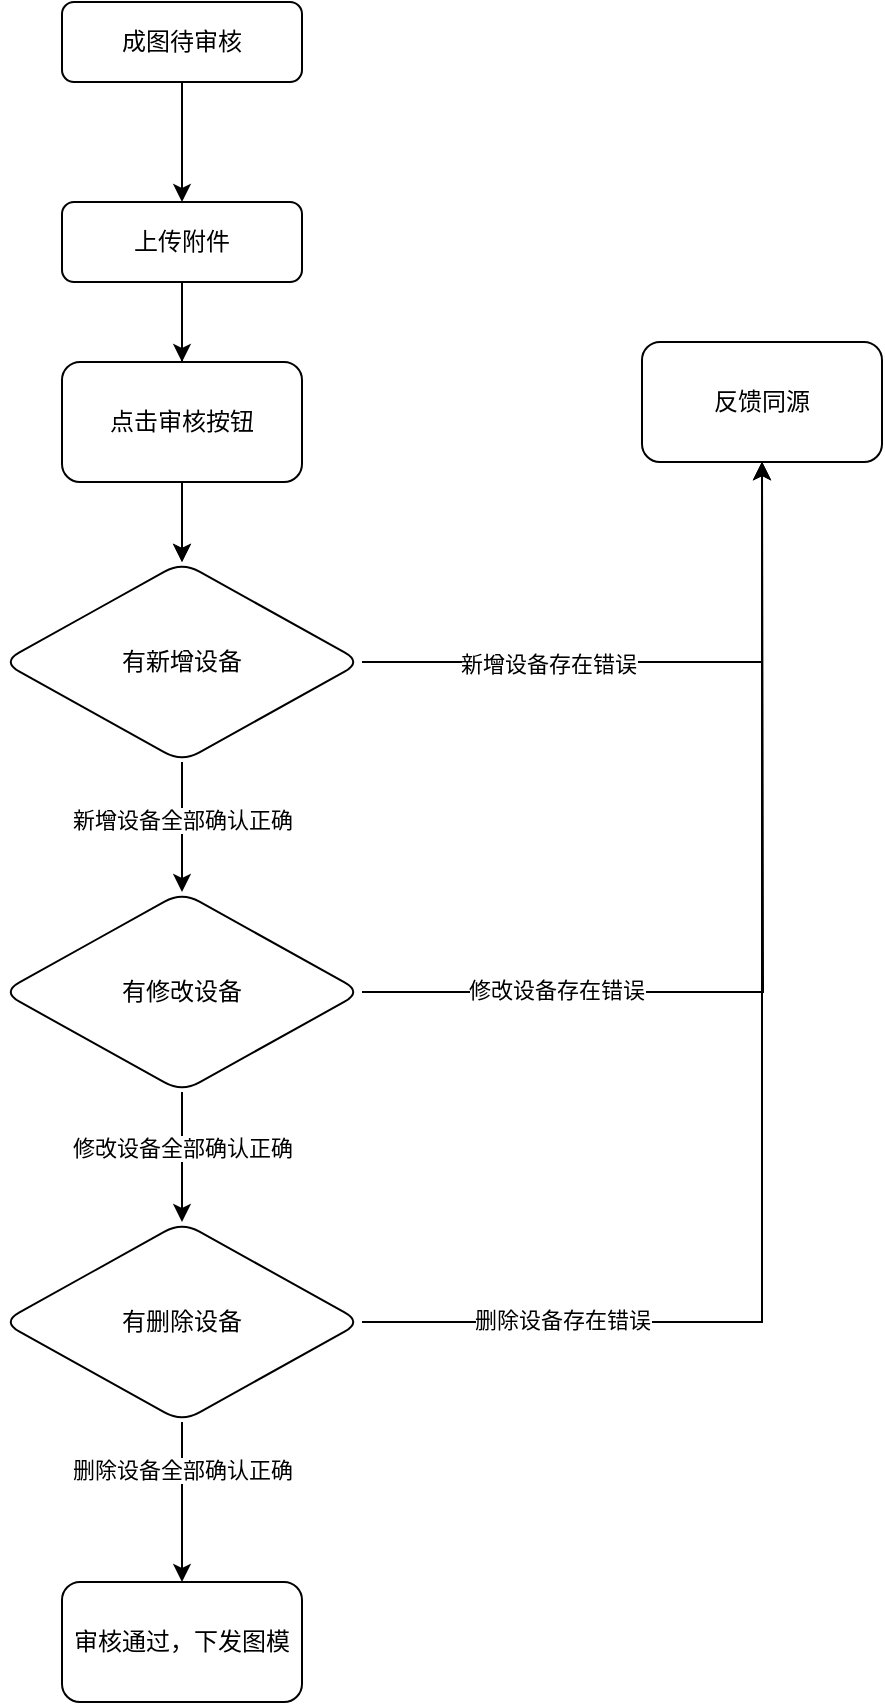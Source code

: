 <mxfile version="22.1.11" type="github">
  <diagram id="C5RBs43oDa-KdzZeNtuy" name="Page-1">
    <mxGraphModel dx="1434" dy="796" grid="1" gridSize="10" guides="1" tooltips="1" connect="1" arrows="1" fold="1" page="1" pageScale="1" pageWidth="827" pageHeight="1169" math="0" shadow="0">
      <root>
        <mxCell id="WIyWlLk6GJQsqaUBKTNV-0" />
        <mxCell id="WIyWlLk6GJQsqaUBKTNV-1" parent="WIyWlLk6GJQsqaUBKTNV-0" />
        <mxCell id="D9EsJ571kgZujvCMwtfL-5" value="" style="edgeStyle=orthogonalEdgeStyle;rounded=0;orthogonalLoop=1;jettySize=auto;html=1;" edge="1" parent="WIyWlLk6GJQsqaUBKTNV-1" source="WIyWlLk6GJQsqaUBKTNV-3" target="D9EsJ571kgZujvCMwtfL-4">
          <mxGeometry relative="1" as="geometry" />
        </mxCell>
        <mxCell id="WIyWlLk6GJQsqaUBKTNV-3" value="成图待审核" style="rounded=1;whiteSpace=wrap;html=1;fontSize=12;glass=0;strokeWidth=1;shadow=0;labelBackgroundColor=none;" parent="WIyWlLk6GJQsqaUBKTNV-1" vertex="1">
          <mxGeometry x="280" y="140" width="120" height="40" as="geometry" />
        </mxCell>
        <mxCell id="D9EsJ571kgZujvCMwtfL-15" style="edgeStyle=orthogonalEdgeStyle;rounded=0;orthogonalLoop=1;jettySize=auto;html=1;" edge="1" parent="WIyWlLk6GJQsqaUBKTNV-1" source="D9EsJ571kgZujvCMwtfL-4" target="D9EsJ571kgZujvCMwtfL-8">
          <mxGeometry relative="1" as="geometry" />
        </mxCell>
        <mxCell id="D9EsJ571kgZujvCMwtfL-20" value="" style="edgeStyle=orthogonalEdgeStyle;rounded=0;orthogonalLoop=1;jettySize=auto;html=1;" edge="1" parent="WIyWlLk6GJQsqaUBKTNV-1" source="D9EsJ571kgZujvCMwtfL-4" target="D9EsJ571kgZujvCMwtfL-8">
          <mxGeometry relative="1" as="geometry" />
        </mxCell>
        <mxCell id="D9EsJ571kgZujvCMwtfL-23" value="" style="edgeStyle=orthogonalEdgeStyle;rounded=0;orthogonalLoop=1;jettySize=auto;html=1;" edge="1" parent="WIyWlLk6GJQsqaUBKTNV-1" source="D9EsJ571kgZujvCMwtfL-4" target="D9EsJ571kgZujvCMwtfL-22">
          <mxGeometry relative="1" as="geometry" />
        </mxCell>
        <mxCell id="D9EsJ571kgZujvCMwtfL-4" value="上传附件" style="rounded=1;whiteSpace=wrap;html=1;fontSize=12;glass=0;strokeWidth=1;shadow=0;labelBackgroundColor=none;" vertex="1" parent="WIyWlLk6GJQsqaUBKTNV-1">
          <mxGeometry x="280" y="240" width="120" height="40" as="geometry" />
        </mxCell>
        <mxCell id="D9EsJ571kgZujvCMwtfL-11" value="" style="edgeStyle=orthogonalEdgeStyle;rounded=0;orthogonalLoop=1;jettySize=auto;html=1;" edge="1" parent="WIyWlLk6GJQsqaUBKTNV-1" source="D9EsJ571kgZujvCMwtfL-8" target="D9EsJ571kgZujvCMwtfL-10">
          <mxGeometry relative="1" as="geometry" />
        </mxCell>
        <mxCell id="D9EsJ571kgZujvCMwtfL-32" value="新增设备存在错误" style="edgeLabel;html=1;align=center;verticalAlign=middle;resizable=0;points=[];" vertex="1" connectable="0" parent="D9EsJ571kgZujvCMwtfL-11">
          <mxGeometry x="-0.38" y="-1" relative="1" as="geometry">
            <mxPoint as="offset" />
          </mxGeometry>
        </mxCell>
        <mxCell id="D9EsJ571kgZujvCMwtfL-27" value="" style="edgeStyle=orthogonalEdgeStyle;rounded=0;orthogonalLoop=1;jettySize=auto;html=1;" edge="1" parent="WIyWlLk6GJQsqaUBKTNV-1" source="D9EsJ571kgZujvCMwtfL-8" target="D9EsJ571kgZujvCMwtfL-26">
          <mxGeometry relative="1" as="geometry" />
        </mxCell>
        <mxCell id="D9EsJ571kgZujvCMwtfL-30" value="新增设备全部确认正确" style="edgeLabel;html=1;align=center;verticalAlign=middle;resizable=0;points=[];" vertex="1" connectable="0" parent="D9EsJ571kgZujvCMwtfL-27">
          <mxGeometry x="-0.108" relative="1" as="geometry">
            <mxPoint as="offset" />
          </mxGeometry>
        </mxCell>
        <mxCell id="D9EsJ571kgZujvCMwtfL-8" value="有新增设备" style="rhombus;whiteSpace=wrap;html=1;rounded=1;glass=0;strokeWidth=1;shadow=0;labelBackgroundColor=none;" vertex="1" parent="WIyWlLk6GJQsqaUBKTNV-1">
          <mxGeometry x="250" y="420" width="180" height="100" as="geometry" />
        </mxCell>
        <mxCell id="D9EsJ571kgZujvCMwtfL-10" value="反馈同源" style="whiteSpace=wrap;html=1;rounded=1;glass=0;strokeWidth=1;shadow=0;labelBackgroundColor=none;" vertex="1" parent="WIyWlLk6GJQsqaUBKTNV-1">
          <mxGeometry x="570" y="310" width="120" height="60" as="geometry" />
        </mxCell>
        <mxCell id="D9EsJ571kgZujvCMwtfL-12" value="审核通过，下发图模" style="whiteSpace=wrap;html=1;rounded=1;glass=0;strokeWidth=1;shadow=0;labelBackgroundColor=none;" vertex="1" parent="WIyWlLk6GJQsqaUBKTNV-1">
          <mxGeometry x="280" y="930" width="120" height="60" as="geometry" />
        </mxCell>
        <mxCell id="D9EsJ571kgZujvCMwtfL-22" value="点击审核按钮" style="whiteSpace=wrap;html=1;rounded=1;glass=0;strokeWidth=1;shadow=0;labelBackgroundColor=none;" vertex="1" parent="WIyWlLk6GJQsqaUBKTNV-1">
          <mxGeometry x="280" y="320" width="120" height="60" as="geometry" />
        </mxCell>
        <mxCell id="D9EsJ571kgZujvCMwtfL-29" value="" style="edgeStyle=orthogonalEdgeStyle;rounded=0;orthogonalLoop=1;jettySize=auto;html=1;" edge="1" parent="WIyWlLk6GJQsqaUBKTNV-1" source="D9EsJ571kgZujvCMwtfL-26" target="D9EsJ571kgZujvCMwtfL-28">
          <mxGeometry relative="1" as="geometry" />
        </mxCell>
        <mxCell id="D9EsJ571kgZujvCMwtfL-34" value="修改设备全部确认正确" style="edgeLabel;html=1;align=center;verticalAlign=middle;resizable=0;points=[];" vertex="1" connectable="0" parent="D9EsJ571kgZujvCMwtfL-29">
          <mxGeometry x="-0.139" relative="1" as="geometry">
            <mxPoint as="offset" />
          </mxGeometry>
        </mxCell>
        <mxCell id="D9EsJ571kgZujvCMwtfL-31" style="edgeStyle=orthogonalEdgeStyle;rounded=0;orthogonalLoop=1;jettySize=auto;html=1;" edge="1" parent="WIyWlLk6GJQsqaUBKTNV-1" source="D9EsJ571kgZujvCMwtfL-26">
          <mxGeometry relative="1" as="geometry">
            <mxPoint x="630" y="370" as="targetPoint" />
          </mxGeometry>
        </mxCell>
        <mxCell id="D9EsJ571kgZujvCMwtfL-33" value="修改设备存在错误" style="edgeLabel;html=1;align=center;verticalAlign=middle;resizable=0;points=[];" vertex="1" connectable="0" parent="D9EsJ571kgZujvCMwtfL-31">
          <mxGeometry x="-0.583" y="1" relative="1" as="geometry">
            <mxPoint as="offset" />
          </mxGeometry>
        </mxCell>
        <mxCell id="D9EsJ571kgZujvCMwtfL-26" value="有修改设备" style="rhombus;whiteSpace=wrap;html=1;rounded=1;glass=0;strokeWidth=1;shadow=0;labelBackgroundColor=none;" vertex="1" parent="WIyWlLk6GJQsqaUBKTNV-1">
          <mxGeometry x="250" y="585" width="180" height="100" as="geometry" />
        </mxCell>
        <mxCell id="D9EsJ571kgZujvCMwtfL-35" style="edgeStyle=orthogonalEdgeStyle;rounded=0;orthogonalLoop=1;jettySize=auto;html=1;" edge="1" parent="WIyWlLk6GJQsqaUBKTNV-1" source="D9EsJ571kgZujvCMwtfL-28" target="D9EsJ571kgZujvCMwtfL-10">
          <mxGeometry relative="1" as="geometry" />
        </mxCell>
        <mxCell id="D9EsJ571kgZujvCMwtfL-36" value="删除设备存在错误" style="edgeLabel;html=1;align=center;verticalAlign=middle;resizable=0;points=[];" vertex="1" connectable="0" parent="D9EsJ571kgZujvCMwtfL-35">
          <mxGeometry x="-0.682" y="1" relative="1" as="geometry">
            <mxPoint as="offset" />
          </mxGeometry>
        </mxCell>
        <mxCell id="D9EsJ571kgZujvCMwtfL-37" style="edgeStyle=orthogonalEdgeStyle;rounded=0;orthogonalLoop=1;jettySize=auto;html=1;exitX=0.5;exitY=1;exitDx=0;exitDy=0;entryX=0.5;entryY=0;entryDx=0;entryDy=0;" edge="1" parent="WIyWlLk6GJQsqaUBKTNV-1" source="D9EsJ571kgZujvCMwtfL-28" target="D9EsJ571kgZujvCMwtfL-12">
          <mxGeometry relative="1" as="geometry" />
        </mxCell>
        <mxCell id="D9EsJ571kgZujvCMwtfL-38" value="删除设备全部确认正确" style="edgeLabel;html=1;align=center;verticalAlign=middle;resizable=0;points=[];" vertex="1" connectable="0" parent="D9EsJ571kgZujvCMwtfL-37">
          <mxGeometry x="-0.417" relative="1" as="geometry">
            <mxPoint as="offset" />
          </mxGeometry>
        </mxCell>
        <mxCell id="D9EsJ571kgZujvCMwtfL-28" value="有删除设备" style="rhombus;whiteSpace=wrap;html=1;rounded=1;glass=0;strokeWidth=1;shadow=0;labelBackgroundColor=none;" vertex="1" parent="WIyWlLk6GJQsqaUBKTNV-1">
          <mxGeometry x="250" y="750" width="180" height="100" as="geometry" />
        </mxCell>
      </root>
    </mxGraphModel>
  </diagram>
</mxfile>
